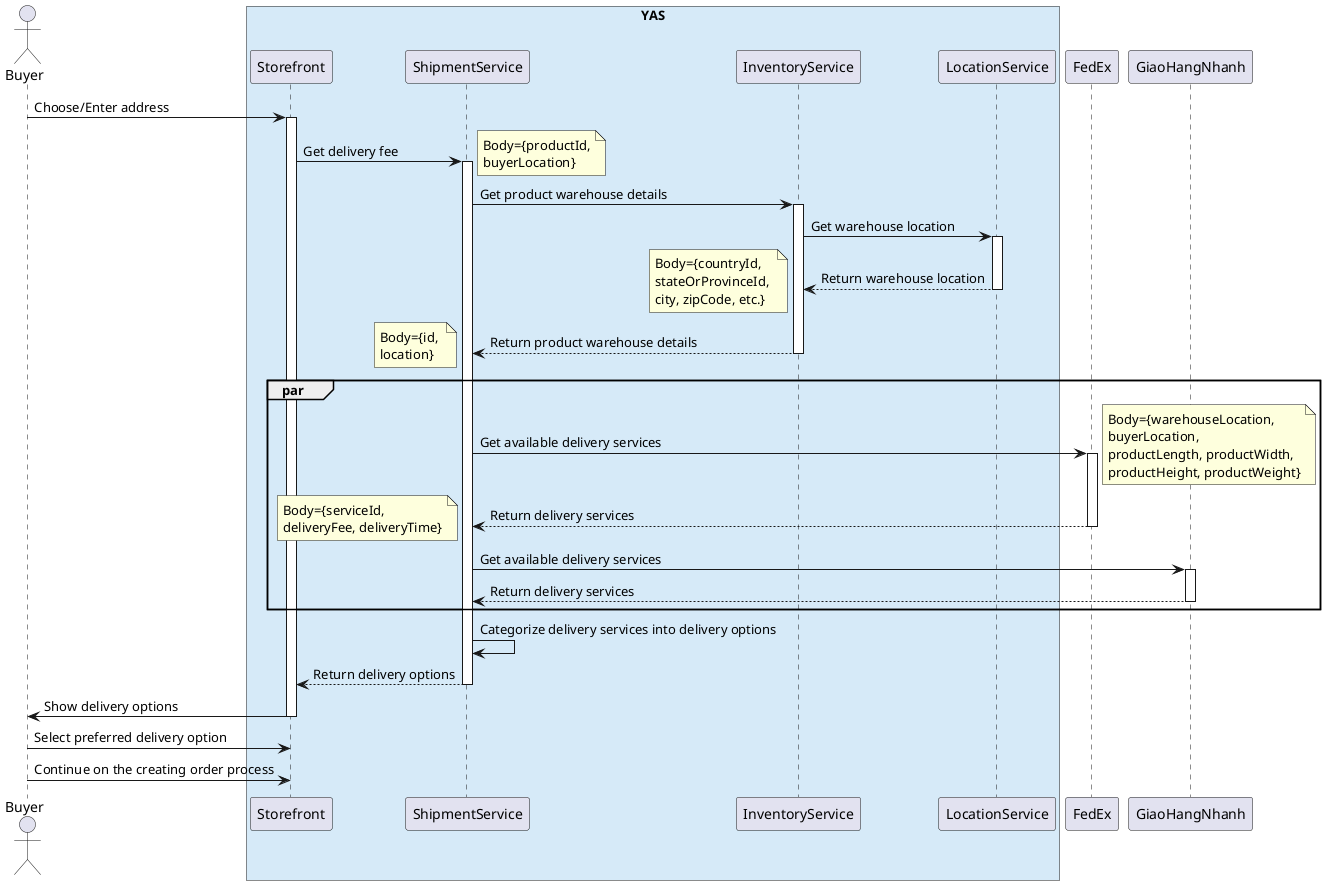 @startuml choose-delivery-option
actor Buyer as buyer
box "YAS" #D6EAF8
participant Storefront as nextjs
participant ShipmentService as shipment
participant InventoryService as inventory
participant LocationService as location
end box
participant FedEx as fedex
participant GiaoHangNhanh as ghn

buyer -> nextjs: Choose/Enter address
activate nextjs
nextjs -> shipment: Get delivery fee
note right
Body={productId,
buyerLocation}
end note
activate shipment
shipment -> inventory: Get product warehouse details
activate inventory
inventory -> location: Get warehouse location
activate location
location --> inventory: Return warehouse location
note left
Body={countryId, 
stateOrProvinceId, 
city, zipCode, etc.}
end note
deactivate location
inventory --> shipment: Return product warehouse details
note left
Body={id, 
location}
end note
deactivate inventory
par
shipment -> fedex: Get available delivery services
activate fedex
note right
Body={warehouseLocation,
buyerLocation,
productLength, productWidth,
productHeight, productWeight}
end note
fedex --> shipment: Return delivery services
note left
Body={serviceId,
deliveryFee, deliveryTime}
end note
deactivate fedex
shipment -> ghn: Get available delivery services
activate ghn
ghn --> shipment: Return delivery services
deactivate ghn
end
shipment -> shipment: Categorize delivery services into delivery options
shipment --> nextjs: Return delivery options
deactivate shipment
nextjs -> buyer: Show delivery options
deactivate nextjs
buyer -> nextjs: Select preferred delivery option
buyer -> nextjs: Continue on the creating order process
@enduml